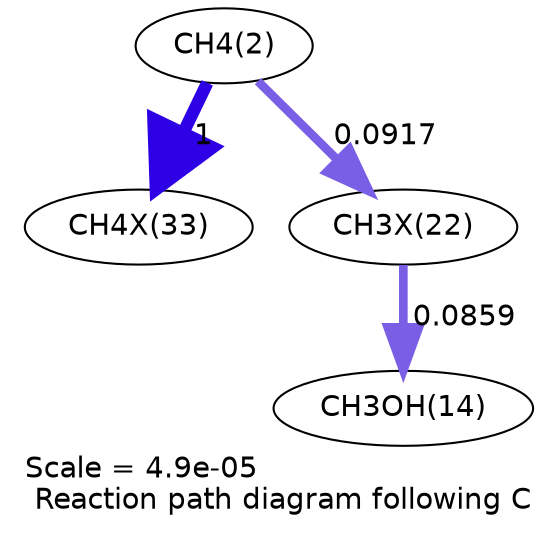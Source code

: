 digraph reaction_paths {
center=1;
s4 -> s41[fontname="Helvetica", penwidth=6, arrowsize=3, color="0.7, 1.5, 0.9"
, label=" 1"];
s4 -> s36[fontname="Helvetica", penwidth=4.2, arrowsize=2.1, color="0.7, 0.592, 0.9"
, label=" 0.0917"];
s36 -> s16[fontname="Helvetica", penwidth=4.15, arrowsize=2.07, color="0.7, 0.586, 0.9"
, label=" 0.0859"];
s4 [ fontname="Helvetica", label="CH4(2)"];
s16 [ fontname="Helvetica", label="CH3OH(14)"];
s36 [ fontname="Helvetica", label="CH3X(22)"];
s41 [ fontname="Helvetica", label="CH4X(33)"];
 label = "Scale = 4.9e-05\l Reaction path diagram following C";
 fontname = "Helvetica";
}
